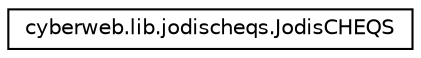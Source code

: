 digraph G
{
  edge [fontname="Helvetica",fontsize="10",labelfontname="Helvetica",labelfontsize="10"];
  node [fontname="Helvetica",fontsize="10",shape=record];
  rankdir="LR";
  Node1 [label="cyberweb.lib.jodischeqs.JodisCHEQS",height=0.2,width=0.4,color="black", fillcolor="white", style="filled",URL="$classcyberweb_1_1lib_1_1jodischeqs_1_1_jodis_c_h_e_q_s.html"];
}
